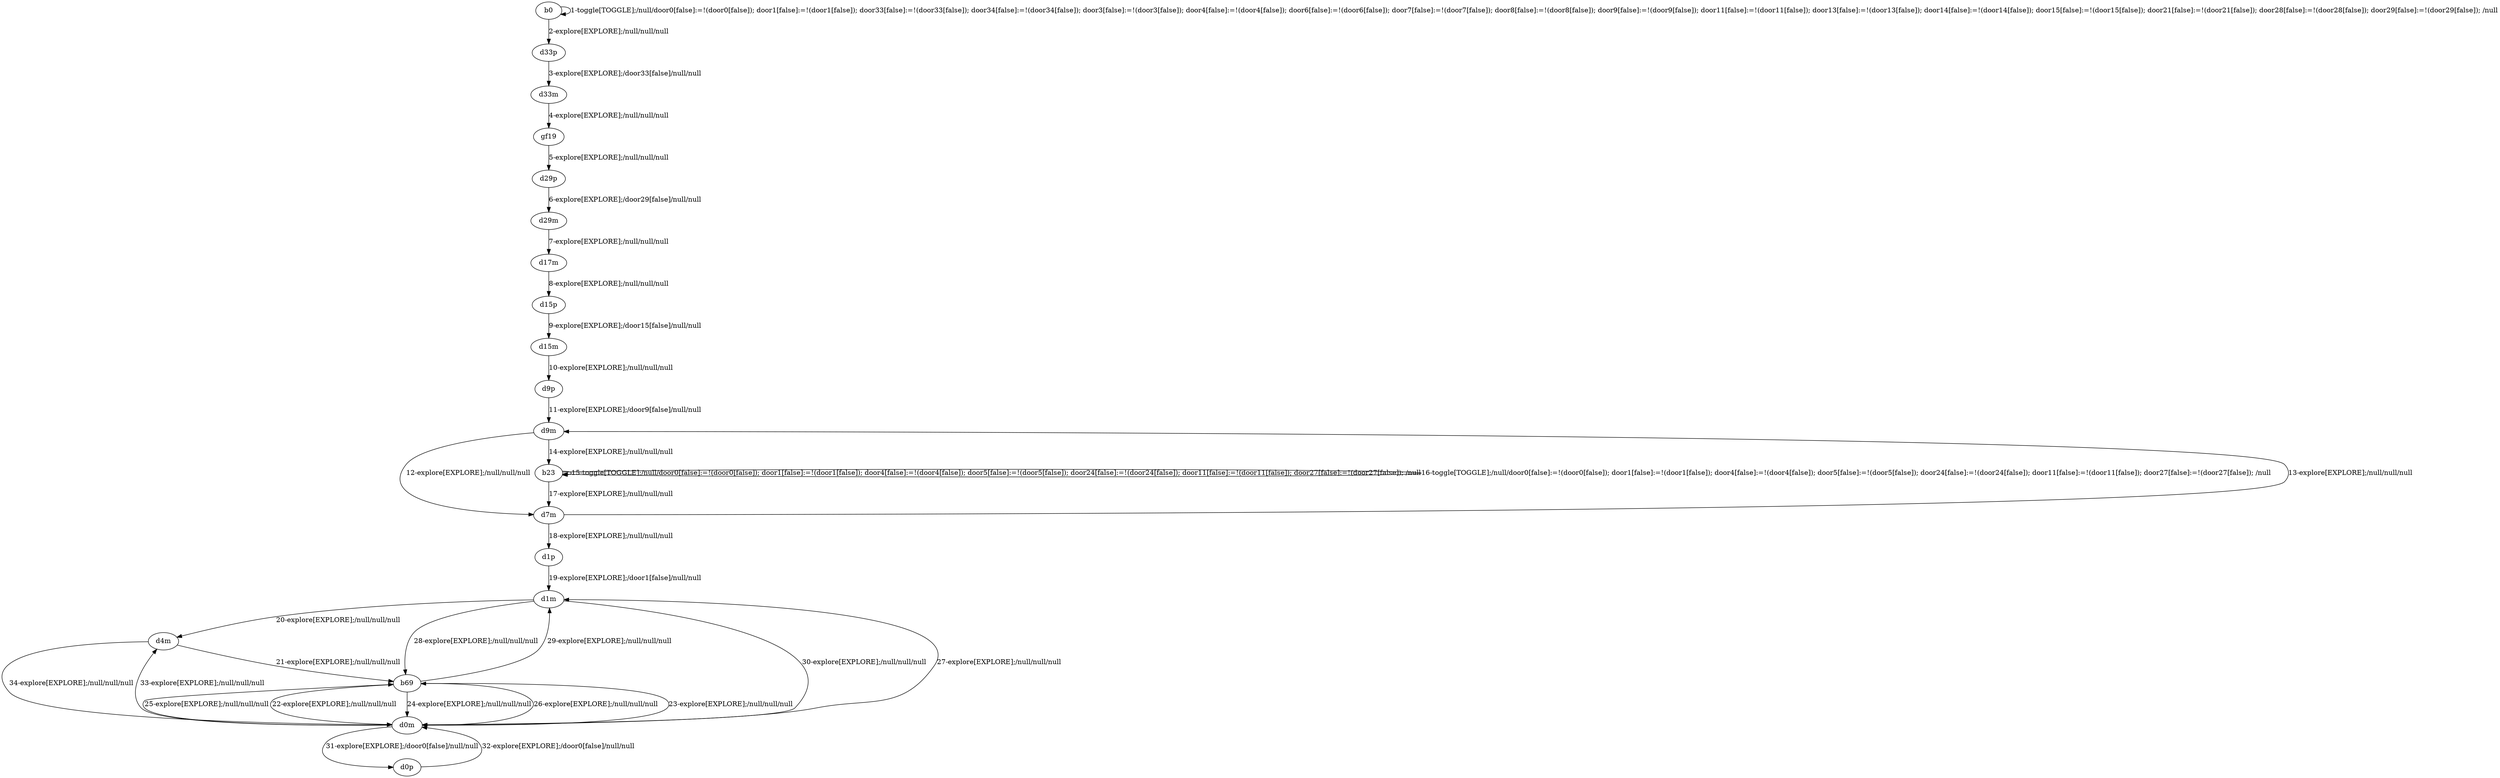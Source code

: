 # Total number of goals covered by this test: 1
# d1m --> b69

digraph g {
"b0" -> "b0" [label = "1-toggle[TOGGLE];/null/door0[false]:=!(door0[false]); door1[false]:=!(door1[false]); door33[false]:=!(door33[false]); door34[false]:=!(door34[false]); door3[false]:=!(door3[false]); door4[false]:=!(door4[false]); door6[false]:=!(door6[false]); door7[false]:=!(door7[false]); door8[false]:=!(door8[false]); door9[false]:=!(door9[false]); door11[false]:=!(door11[false]); door13[false]:=!(door13[false]); door14[false]:=!(door14[false]); door15[false]:=!(door15[false]); door21[false]:=!(door21[false]); door28[false]:=!(door28[false]); door29[false]:=!(door29[false]); /null"];
"b0" -> "d33p" [label = "2-explore[EXPLORE];/null/null/null"];
"d33p" -> "d33m" [label = "3-explore[EXPLORE];/door33[false]/null/null"];
"d33m" -> "gf19" [label = "4-explore[EXPLORE];/null/null/null"];
"gf19" -> "d29p" [label = "5-explore[EXPLORE];/null/null/null"];
"d29p" -> "d29m" [label = "6-explore[EXPLORE];/door29[false]/null/null"];
"d29m" -> "d17m" [label = "7-explore[EXPLORE];/null/null/null"];
"d17m" -> "d15p" [label = "8-explore[EXPLORE];/null/null/null"];
"d15p" -> "d15m" [label = "9-explore[EXPLORE];/door15[false]/null/null"];
"d15m" -> "d9p" [label = "10-explore[EXPLORE];/null/null/null"];
"d9p" -> "d9m" [label = "11-explore[EXPLORE];/door9[false]/null/null"];
"d9m" -> "d7m" [label = "12-explore[EXPLORE];/null/null/null"];
"d7m" -> "d9m" [label = "13-explore[EXPLORE];/null/null/null"];
"d9m" -> "b23" [label = "14-explore[EXPLORE];/null/null/null"];
"b23" -> "b23" [label = "15-toggle[TOGGLE];/null/door0[false]:=!(door0[false]); door1[false]:=!(door1[false]); door4[false]:=!(door4[false]); door5[false]:=!(door5[false]); door24[false]:=!(door24[false]); door11[false]:=!(door11[false]); door27[false]:=!(door27[false]); /null"];
"b23" -> "b23" [label = "16-toggle[TOGGLE];/null/door0[false]:=!(door0[false]); door1[false]:=!(door1[false]); door4[false]:=!(door4[false]); door5[false]:=!(door5[false]); door24[false]:=!(door24[false]); door11[false]:=!(door11[false]); door27[false]:=!(door27[false]); /null"];
"b23" -> "d7m" [label = "17-explore[EXPLORE];/null/null/null"];
"d7m" -> "d1p" [label = "18-explore[EXPLORE];/null/null/null"];
"d1p" -> "d1m" [label = "19-explore[EXPLORE];/door1[false]/null/null"];
"d1m" -> "d4m" [label = "20-explore[EXPLORE];/null/null/null"];
"d4m" -> "b69" [label = "21-explore[EXPLORE];/null/null/null"];
"b69" -> "d0m" [label = "22-explore[EXPLORE];/null/null/null"];
"d0m" -> "b69" [label = "23-explore[EXPLORE];/null/null/null"];
"b69" -> "d0m" [label = "24-explore[EXPLORE];/null/null/null"];
"d0m" -> "b69" [label = "25-explore[EXPLORE];/null/null/null"];
"b69" -> "d0m" [label = "26-explore[EXPLORE];/null/null/null"];
"d0m" -> "d1m" [label = "27-explore[EXPLORE];/null/null/null"];
"d1m" -> "b69" [label = "28-explore[EXPLORE];/null/null/null"];
"b69" -> "d1m" [label = "29-explore[EXPLORE];/null/null/null"];
"d1m" -> "d0m" [label = "30-explore[EXPLORE];/null/null/null"];
"d0m" -> "d0p" [label = "31-explore[EXPLORE];/door0[false]/null/null"];
"d0p" -> "d0m" [label = "32-explore[EXPLORE];/door0[false]/null/null"];
"d0m" -> "d4m" [label = "33-explore[EXPLORE];/null/null/null"];
"d4m" -> "d0m" [label = "34-explore[EXPLORE];/null/null/null"];
}